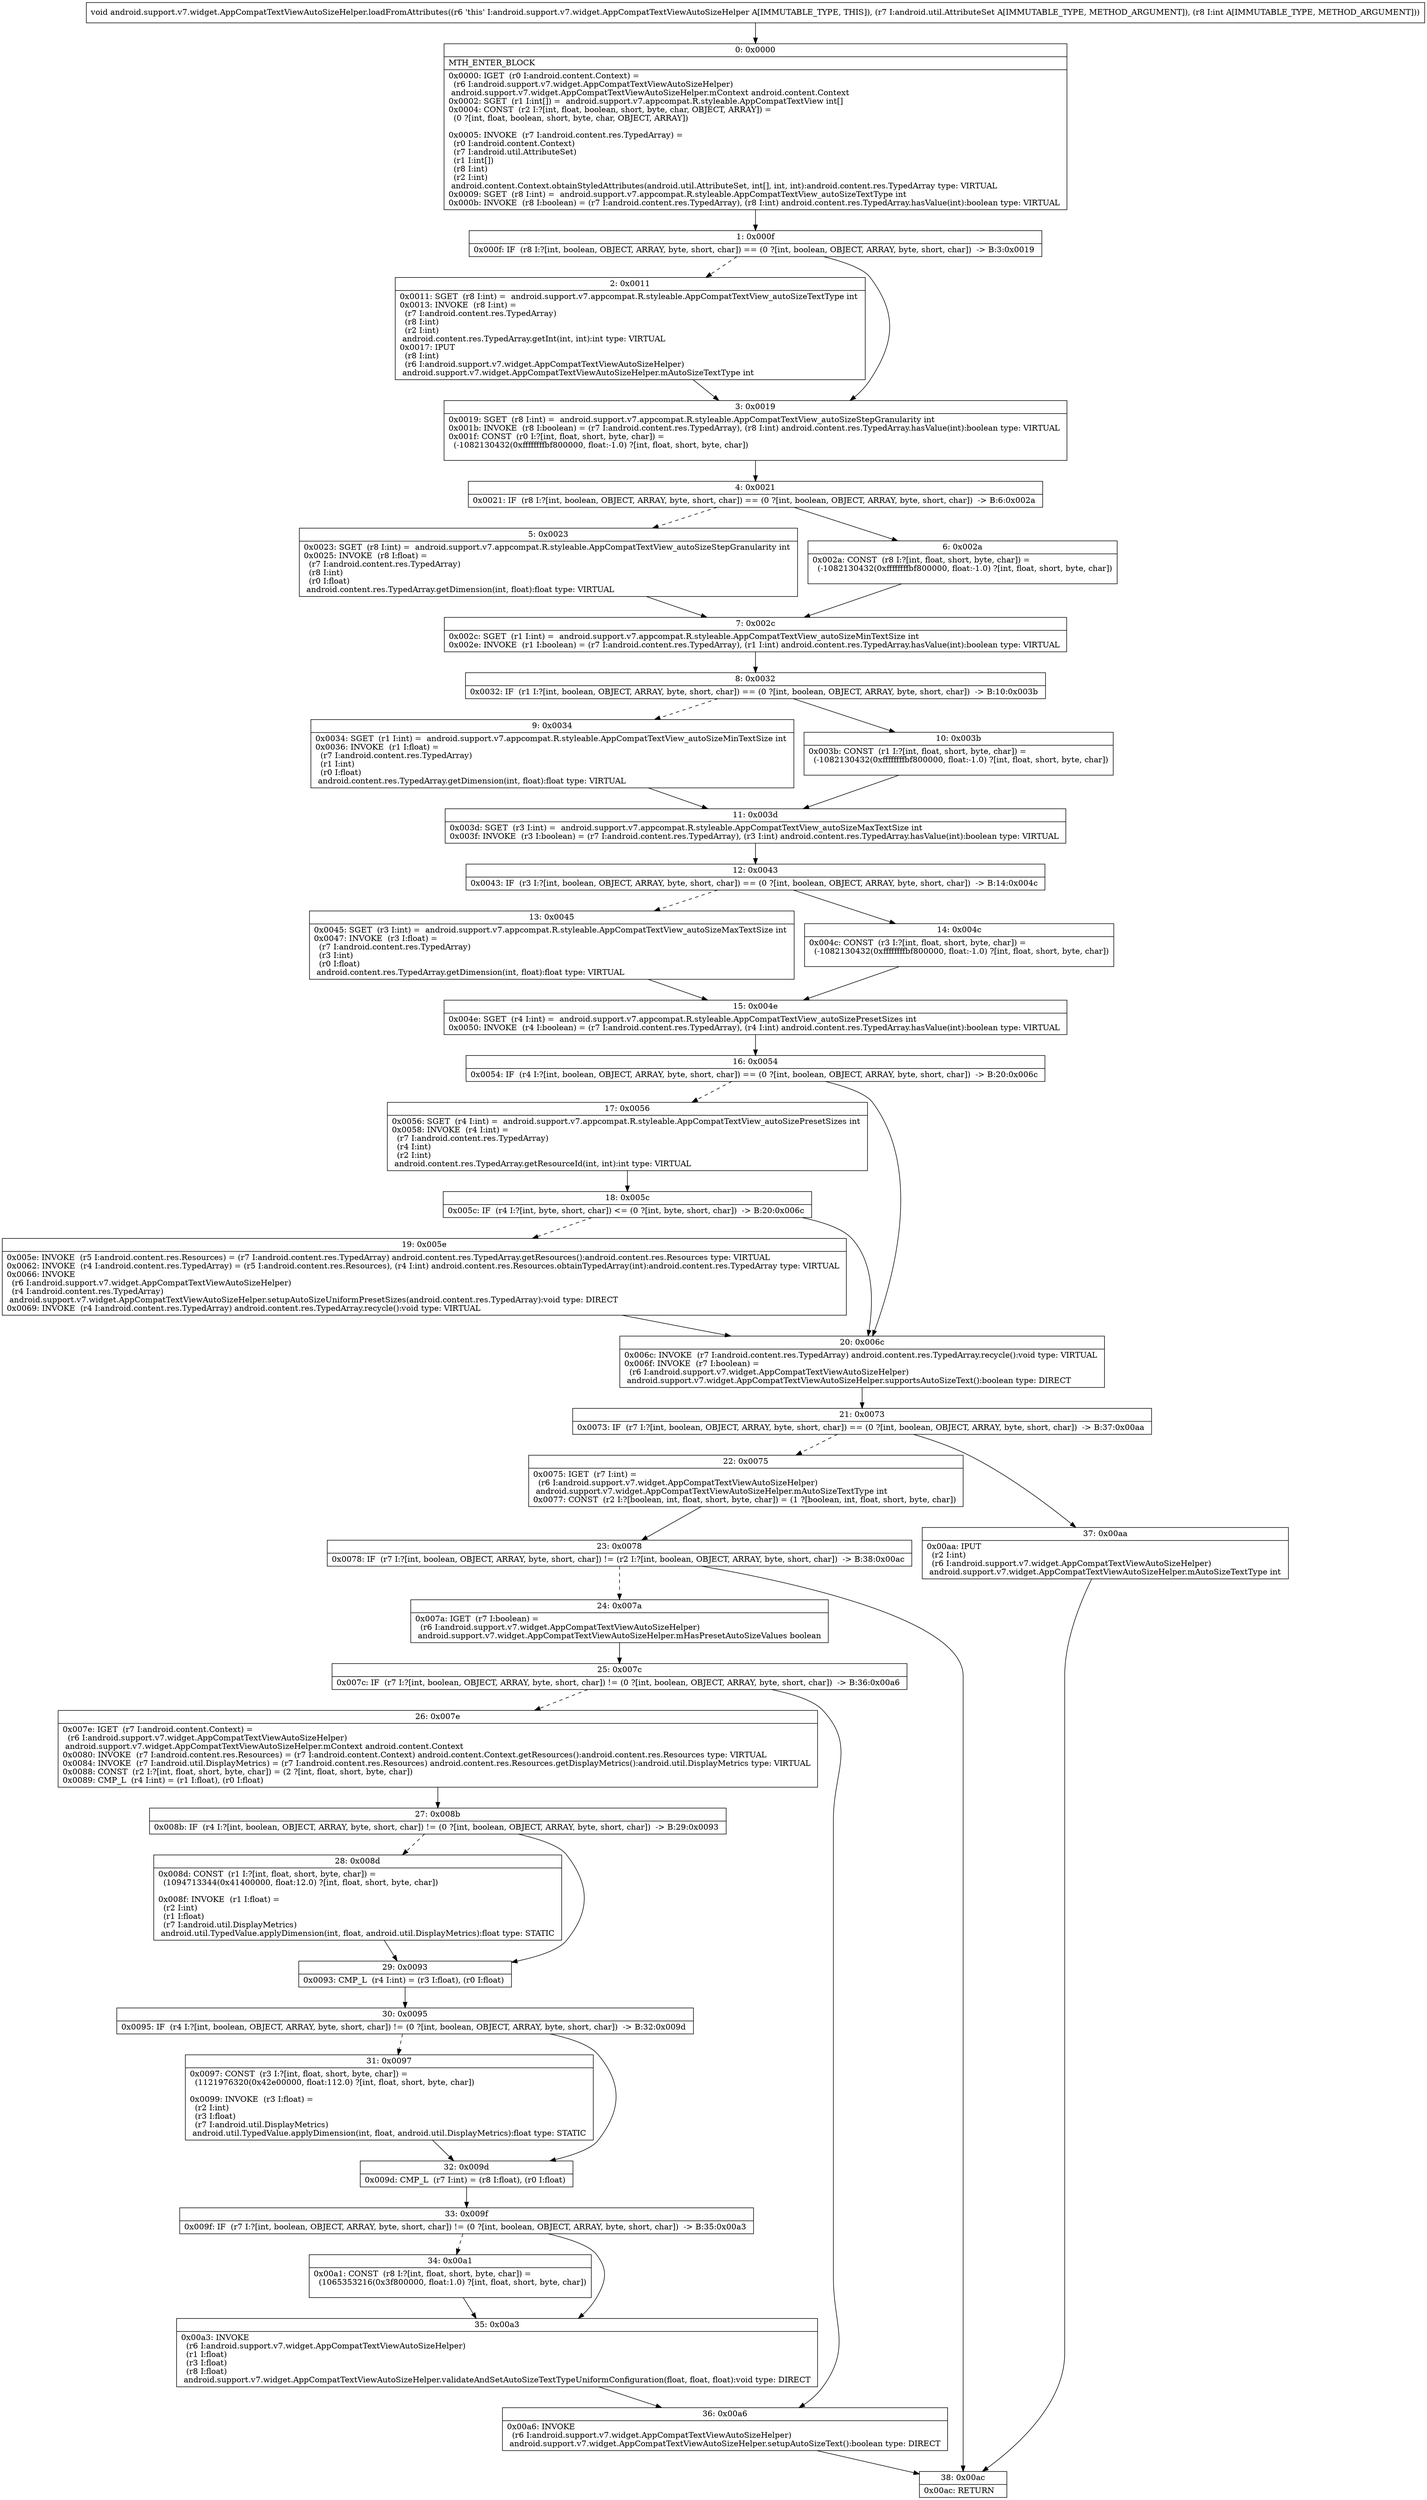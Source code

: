 digraph "CFG forandroid.support.v7.widget.AppCompatTextViewAutoSizeHelper.loadFromAttributes(Landroid\/util\/AttributeSet;I)V" {
Node_0 [shape=record,label="{0\:\ 0x0000|MTH_ENTER_BLOCK\l|0x0000: IGET  (r0 I:android.content.Context) = \l  (r6 I:android.support.v7.widget.AppCompatTextViewAutoSizeHelper)\l android.support.v7.widget.AppCompatTextViewAutoSizeHelper.mContext android.content.Context \l0x0002: SGET  (r1 I:int[]) =  android.support.v7.appcompat.R.styleable.AppCompatTextView int[] \l0x0004: CONST  (r2 I:?[int, float, boolean, short, byte, char, OBJECT, ARRAY]) = \l  (0 ?[int, float, boolean, short, byte, char, OBJECT, ARRAY])\l \l0x0005: INVOKE  (r7 I:android.content.res.TypedArray) = \l  (r0 I:android.content.Context)\l  (r7 I:android.util.AttributeSet)\l  (r1 I:int[])\l  (r8 I:int)\l  (r2 I:int)\l android.content.Context.obtainStyledAttributes(android.util.AttributeSet, int[], int, int):android.content.res.TypedArray type: VIRTUAL \l0x0009: SGET  (r8 I:int) =  android.support.v7.appcompat.R.styleable.AppCompatTextView_autoSizeTextType int \l0x000b: INVOKE  (r8 I:boolean) = (r7 I:android.content.res.TypedArray), (r8 I:int) android.content.res.TypedArray.hasValue(int):boolean type: VIRTUAL \l}"];
Node_1 [shape=record,label="{1\:\ 0x000f|0x000f: IF  (r8 I:?[int, boolean, OBJECT, ARRAY, byte, short, char]) == (0 ?[int, boolean, OBJECT, ARRAY, byte, short, char])  \-\> B:3:0x0019 \l}"];
Node_2 [shape=record,label="{2\:\ 0x0011|0x0011: SGET  (r8 I:int) =  android.support.v7.appcompat.R.styleable.AppCompatTextView_autoSizeTextType int \l0x0013: INVOKE  (r8 I:int) = \l  (r7 I:android.content.res.TypedArray)\l  (r8 I:int)\l  (r2 I:int)\l android.content.res.TypedArray.getInt(int, int):int type: VIRTUAL \l0x0017: IPUT  \l  (r8 I:int)\l  (r6 I:android.support.v7.widget.AppCompatTextViewAutoSizeHelper)\l android.support.v7.widget.AppCompatTextViewAutoSizeHelper.mAutoSizeTextType int \l}"];
Node_3 [shape=record,label="{3\:\ 0x0019|0x0019: SGET  (r8 I:int) =  android.support.v7.appcompat.R.styleable.AppCompatTextView_autoSizeStepGranularity int \l0x001b: INVOKE  (r8 I:boolean) = (r7 I:android.content.res.TypedArray), (r8 I:int) android.content.res.TypedArray.hasValue(int):boolean type: VIRTUAL \l0x001f: CONST  (r0 I:?[int, float, short, byte, char]) = \l  (\-1082130432(0xffffffffbf800000, float:\-1.0) ?[int, float, short, byte, char])\l \l}"];
Node_4 [shape=record,label="{4\:\ 0x0021|0x0021: IF  (r8 I:?[int, boolean, OBJECT, ARRAY, byte, short, char]) == (0 ?[int, boolean, OBJECT, ARRAY, byte, short, char])  \-\> B:6:0x002a \l}"];
Node_5 [shape=record,label="{5\:\ 0x0023|0x0023: SGET  (r8 I:int) =  android.support.v7.appcompat.R.styleable.AppCompatTextView_autoSizeStepGranularity int \l0x0025: INVOKE  (r8 I:float) = \l  (r7 I:android.content.res.TypedArray)\l  (r8 I:int)\l  (r0 I:float)\l android.content.res.TypedArray.getDimension(int, float):float type: VIRTUAL \l}"];
Node_6 [shape=record,label="{6\:\ 0x002a|0x002a: CONST  (r8 I:?[int, float, short, byte, char]) = \l  (\-1082130432(0xffffffffbf800000, float:\-1.0) ?[int, float, short, byte, char])\l \l}"];
Node_7 [shape=record,label="{7\:\ 0x002c|0x002c: SGET  (r1 I:int) =  android.support.v7.appcompat.R.styleable.AppCompatTextView_autoSizeMinTextSize int \l0x002e: INVOKE  (r1 I:boolean) = (r7 I:android.content.res.TypedArray), (r1 I:int) android.content.res.TypedArray.hasValue(int):boolean type: VIRTUAL \l}"];
Node_8 [shape=record,label="{8\:\ 0x0032|0x0032: IF  (r1 I:?[int, boolean, OBJECT, ARRAY, byte, short, char]) == (0 ?[int, boolean, OBJECT, ARRAY, byte, short, char])  \-\> B:10:0x003b \l}"];
Node_9 [shape=record,label="{9\:\ 0x0034|0x0034: SGET  (r1 I:int) =  android.support.v7.appcompat.R.styleable.AppCompatTextView_autoSizeMinTextSize int \l0x0036: INVOKE  (r1 I:float) = \l  (r7 I:android.content.res.TypedArray)\l  (r1 I:int)\l  (r0 I:float)\l android.content.res.TypedArray.getDimension(int, float):float type: VIRTUAL \l}"];
Node_10 [shape=record,label="{10\:\ 0x003b|0x003b: CONST  (r1 I:?[int, float, short, byte, char]) = \l  (\-1082130432(0xffffffffbf800000, float:\-1.0) ?[int, float, short, byte, char])\l \l}"];
Node_11 [shape=record,label="{11\:\ 0x003d|0x003d: SGET  (r3 I:int) =  android.support.v7.appcompat.R.styleable.AppCompatTextView_autoSizeMaxTextSize int \l0x003f: INVOKE  (r3 I:boolean) = (r7 I:android.content.res.TypedArray), (r3 I:int) android.content.res.TypedArray.hasValue(int):boolean type: VIRTUAL \l}"];
Node_12 [shape=record,label="{12\:\ 0x0043|0x0043: IF  (r3 I:?[int, boolean, OBJECT, ARRAY, byte, short, char]) == (0 ?[int, boolean, OBJECT, ARRAY, byte, short, char])  \-\> B:14:0x004c \l}"];
Node_13 [shape=record,label="{13\:\ 0x0045|0x0045: SGET  (r3 I:int) =  android.support.v7.appcompat.R.styleable.AppCompatTextView_autoSizeMaxTextSize int \l0x0047: INVOKE  (r3 I:float) = \l  (r7 I:android.content.res.TypedArray)\l  (r3 I:int)\l  (r0 I:float)\l android.content.res.TypedArray.getDimension(int, float):float type: VIRTUAL \l}"];
Node_14 [shape=record,label="{14\:\ 0x004c|0x004c: CONST  (r3 I:?[int, float, short, byte, char]) = \l  (\-1082130432(0xffffffffbf800000, float:\-1.0) ?[int, float, short, byte, char])\l \l}"];
Node_15 [shape=record,label="{15\:\ 0x004e|0x004e: SGET  (r4 I:int) =  android.support.v7.appcompat.R.styleable.AppCompatTextView_autoSizePresetSizes int \l0x0050: INVOKE  (r4 I:boolean) = (r7 I:android.content.res.TypedArray), (r4 I:int) android.content.res.TypedArray.hasValue(int):boolean type: VIRTUAL \l}"];
Node_16 [shape=record,label="{16\:\ 0x0054|0x0054: IF  (r4 I:?[int, boolean, OBJECT, ARRAY, byte, short, char]) == (0 ?[int, boolean, OBJECT, ARRAY, byte, short, char])  \-\> B:20:0x006c \l}"];
Node_17 [shape=record,label="{17\:\ 0x0056|0x0056: SGET  (r4 I:int) =  android.support.v7.appcompat.R.styleable.AppCompatTextView_autoSizePresetSizes int \l0x0058: INVOKE  (r4 I:int) = \l  (r7 I:android.content.res.TypedArray)\l  (r4 I:int)\l  (r2 I:int)\l android.content.res.TypedArray.getResourceId(int, int):int type: VIRTUAL \l}"];
Node_18 [shape=record,label="{18\:\ 0x005c|0x005c: IF  (r4 I:?[int, byte, short, char]) \<= (0 ?[int, byte, short, char])  \-\> B:20:0x006c \l}"];
Node_19 [shape=record,label="{19\:\ 0x005e|0x005e: INVOKE  (r5 I:android.content.res.Resources) = (r7 I:android.content.res.TypedArray) android.content.res.TypedArray.getResources():android.content.res.Resources type: VIRTUAL \l0x0062: INVOKE  (r4 I:android.content.res.TypedArray) = (r5 I:android.content.res.Resources), (r4 I:int) android.content.res.Resources.obtainTypedArray(int):android.content.res.TypedArray type: VIRTUAL \l0x0066: INVOKE  \l  (r6 I:android.support.v7.widget.AppCompatTextViewAutoSizeHelper)\l  (r4 I:android.content.res.TypedArray)\l android.support.v7.widget.AppCompatTextViewAutoSizeHelper.setupAutoSizeUniformPresetSizes(android.content.res.TypedArray):void type: DIRECT \l0x0069: INVOKE  (r4 I:android.content.res.TypedArray) android.content.res.TypedArray.recycle():void type: VIRTUAL \l}"];
Node_20 [shape=record,label="{20\:\ 0x006c|0x006c: INVOKE  (r7 I:android.content.res.TypedArray) android.content.res.TypedArray.recycle():void type: VIRTUAL \l0x006f: INVOKE  (r7 I:boolean) = \l  (r6 I:android.support.v7.widget.AppCompatTextViewAutoSizeHelper)\l android.support.v7.widget.AppCompatTextViewAutoSizeHelper.supportsAutoSizeText():boolean type: DIRECT \l}"];
Node_21 [shape=record,label="{21\:\ 0x0073|0x0073: IF  (r7 I:?[int, boolean, OBJECT, ARRAY, byte, short, char]) == (0 ?[int, boolean, OBJECT, ARRAY, byte, short, char])  \-\> B:37:0x00aa \l}"];
Node_22 [shape=record,label="{22\:\ 0x0075|0x0075: IGET  (r7 I:int) = \l  (r6 I:android.support.v7.widget.AppCompatTextViewAutoSizeHelper)\l android.support.v7.widget.AppCompatTextViewAutoSizeHelper.mAutoSizeTextType int \l0x0077: CONST  (r2 I:?[boolean, int, float, short, byte, char]) = (1 ?[boolean, int, float, short, byte, char]) \l}"];
Node_23 [shape=record,label="{23\:\ 0x0078|0x0078: IF  (r7 I:?[int, boolean, OBJECT, ARRAY, byte, short, char]) != (r2 I:?[int, boolean, OBJECT, ARRAY, byte, short, char])  \-\> B:38:0x00ac \l}"];
Node_24 [shape=record,label="{24\:\ 0x007a|0x007a: IGET  (r7 I:boolean) = \l  (r6 I:android.support.v7.widget.AppCompatTextViewAutoSizeHelper)\l android.support.v7.widget.AppCompatTextViewAutoSizeHelper.mHasPresetAutoSizeValues boolean \l}"];
Node_25 [shape=record,label="{25\:\ 0x007c|0x007c: IF  (r7 I:?[int, boolean, OBJECT, ARRAY, byte, short, char]) != (0 ?[int, boolean, OBJECT, ARRAY, byte, short, char])  \-\> B:36:0x00a6 \l}"];
Node_26 [shape=record,label="{26\:\ 0x007e|0x007e: IGET  (r7 I:android.content.Context) = \l  (r6 I:android.support.v7.widget.AppCompatTextViewAutoSizeHelper)\l android.support.v7.widget.AppCompatTextViewAutoSizeHelper.mContext android.content.Context \l0x0080: INVOKE  (r7 I:android.content.res.Resources) = (r7 I:android.content.Context) android.content.Context.getResources():android.content.res.Resources type: VIRTUAL \l0x0084: INVOKE  (r7 I:android.util.DisplayMetrics) = (r7 I:android.content.res.Resources) android.content.res.Resources.getDisplayMetrics():android.util.DisplayMetrics type: VIRTUAL \l0x0088: CONST  (r2 I:?[int, float, short, byte, char]) = (2 ?[int, float, short, byte, char]) \l0x0089: CMP_L  (r4 I:int) = (r1 I:float), (r0 I:float) \l}"];
Node_27 [shape=record,label="{27\:\ 0x008b|0x008b: IF  (r4 I:?[int, boolean, OBJECT, ARRAY, byte, short, char]) != (0 ?[int, boolean, OBJECT, ARRAY, byte, short, char])  \-\> B:29:0x0093 \l}"];
Node_28 [shape=record,label="{28\:\ 0x008d|0x008d: CONST  (r1 I:?[int, float, short, byte, char]) = \l  (1094713344(0x41400000, float:12.0) ?[int, float, short, byte, char])\l \l0x008f: INVOKE  (r1 I:float) = \l  (r2 I:int)\l  (r1 I:float)\l  (r7 I:android.util.DisplayMetrics)\l android.util.TypedValue.applyDimension(int, float, android.util.DisplayMetrics):float type: STATIC \l}"];
Node_29 [shape=record,label="{29\:\ 0x0093|0x0093: CMP_L  (r4 I:int) = (r3 I:float), (r0 I:float) \l}"];
Node_30 [shape=record,label="{30\:\ 0x0095|0x0095: IF  (r4 I:?[int, boolean, OBJECT, ARRAY, byte, short, char]) != (0 ?[int, boolean, OBJECT, ARRAY, byte, short, char])  \-\> B:32:0x009d \l}"];
Node_31 [shape=record,label="{31\:\ 0x0097|0x0097: CONST  (r3 I:?[int, float, short, byte, char]) = \l  (1121976320(0x42e00000, float:112.0) ?[int, float, short, byte, char])\l \l0x0099: INVOKE  (r3 I:float) = \l  (r2 I:int)\l  (r3 I:float)\l  (r7 I:android.util.DisplayMetrics)\l android.util.TypedValue.applyDimension(int, float, android.util.DisplayMetrics):float type: STATIC \l}"];
Node_32 [shape=record,label="{32\:\ 0x009d|0x009d: CMP_L  (r7 I:int) = (r8 I:float), (r0 I:float) \l}"];
Node_33 [shape=record,label="{33\:\ 0x009f|0x009f: IF  (r7 I:?[int, boolean, OBJECT, ARRAY, byte, short, char]) != (0 ?[int, boolean, OBJECT, ARRAY, byte, short, char])  \-\> B:35:0x00a3 \l}"];
Node_34 [shape=record,label="{34\:\ 0x00a1|0x00a1: CONST  (r8 I:?[int, float, short, byte, char]) = \l  (1065353216(0x3f800000, float:1.0) ?[int, float, short, byte, char])\l \l}"];
Node_35 [shape=record,label="{35\:\ 0x00a3|0x00a3: INVOKE  \l  (r6 I:android.support.v7.widget.AppCompatTextViewAutoSizeHelper)\l  (r1 I:float)\l  (r3 I:float)\l  (r8 I:float)\l android.support.v7.widget.AppCompatTextViewAutoSizeHelper.validateAndSetAutoSizeTextTypeUniformConfiguration(float, float, float):void type: DIRECT \l}"];
Node_36 [shape=record,label="{36\:\ 0x00a6|0x00a6: INVOKE  \l  (r6 I:android.support.v7.widget.AppCompatTextViewAutoSizeHelper)\l android.support.v7.widget.AppCompatTextViewAutoSizeHelper.setupAutoSizeText():boolean type: DIRECT \l}"];
Node_37 [shape=record,label="{37\:\ 0x00aa|0x00aa: IPUT  \l  (r2 I:int)\l  (r6 I:android.support.v7.widget.AppCompatTextViewAutoSizeHelper)\l android.support.v7.widget.AppCompatTextViewAutoSizeHelper.mAutoSizeTextType int \l}"];
Node_38 [shape=record,label="{38\:\ 0x00ac|0x00ac: RETURN   \l}"];
MethodNode[shape=record,label="{void android.support.v7.widget.AppCompatTextViewAutoSizeHelper.loadFromAttributes((r6 'this' I:android.support.v7.widget.AppCompatTextViewAutoSizeHelper A[IMMUTABLE_TYPE, THIS]), (r7 I:android.util.AttributeSet A[IMMUTABLE_TYPE, METHOD_ARGUMENT]), (r8 I:int A[IMMUTABLE_TYPE, METHOD_ARGUMENT])) }"];
MethodNode -> Node_0;
Node_0 -> Node_1;
Node_1 -> Node_2[style=dashed];
Node_1 -> Node_3;
Node_2 -> Node_3;
Node_3 -> Node_4;
Node_4 -> Node_5[style=dashed];
Node_4 -> Node_6;
Node_5 -> Node_7;
Node_6 -> Node_7;
Node_7 -> Node_8;
Node_8 -> Node_9[style=dashed];
Node_8 -> Node_10;
Node_9 -> Node_11;
Node_10 -> Node_11;
Node_11 -> Node_12;
Node_12 -> Node_13[style=dashed];
Node_12 -> Node_14;
Node_13 -> Node_15;
Node_14 -> Node_15;
Node_15 -> Node_16;
Node_16 -> Node_17[style=dashed];
Node_16 -> Node_20;
Node_17 -> Node_18;
Node_18 -> Node_19[style=dashed];
Node_18 -> Node_20;
Node_19 -> Node_20;
Node_20 -> Node_21;
Node_21 -> Node_22[style=dashed];
Node_21 -> Node_37;
Node_22 -> Node_23;
Node_23 -> Node_24[style=dashed];
Node_23 -> Node_38;
Node_24 -> Node_25;
Node_25 -> Node_26[style=dashed];
Node_25 -> Node_36;
Node_26 -> Node_27;
Node_27 -> Node_28[style=dashed];
Node_27 -> Node_29;
Node_28 -> Node_29;
Node_29 -> Node_30;
Node_30 -> Node_31[style=dashed];
Node_30 -> Node_32;
Node_31 -> Node_32;
Node_32 -> Node_33;
Node_33 -> Node_34[style=dashed];
Node_33 -> Node_35;
Node_34 -> Node_35;
Node_35 -> Node_36;
Node_36 -> Node_38;
Node_37 -> Node_38;
}

